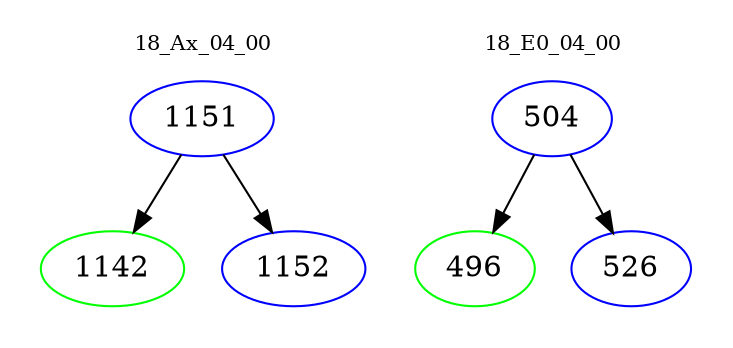 digraph{
subgraph cluster_0 {
color = white
label = "18_Ax_04_00";
fontsize=10;
T0_1151 [label="1151", color="blue"]
T0_1151 -> T0_1142 [color="black"]
T0_1142 [label="1142", color="green"]
T0_1151 -> T0_1152 [color="black"]
T0_1152 [label="1152", color="blue"]
}
subgraph cluster_1 {
color = white
label = "18_E0_04_00";
fontsize=10;
T1_504 [label="504", color="blue"]
T1_504 -> T1_496 [color="black"]
T1_496 [label="496", color="green"]
T1_504 -> T1_526 [color="black"]
T1_526 [label="526", color="blue"]
}
}
